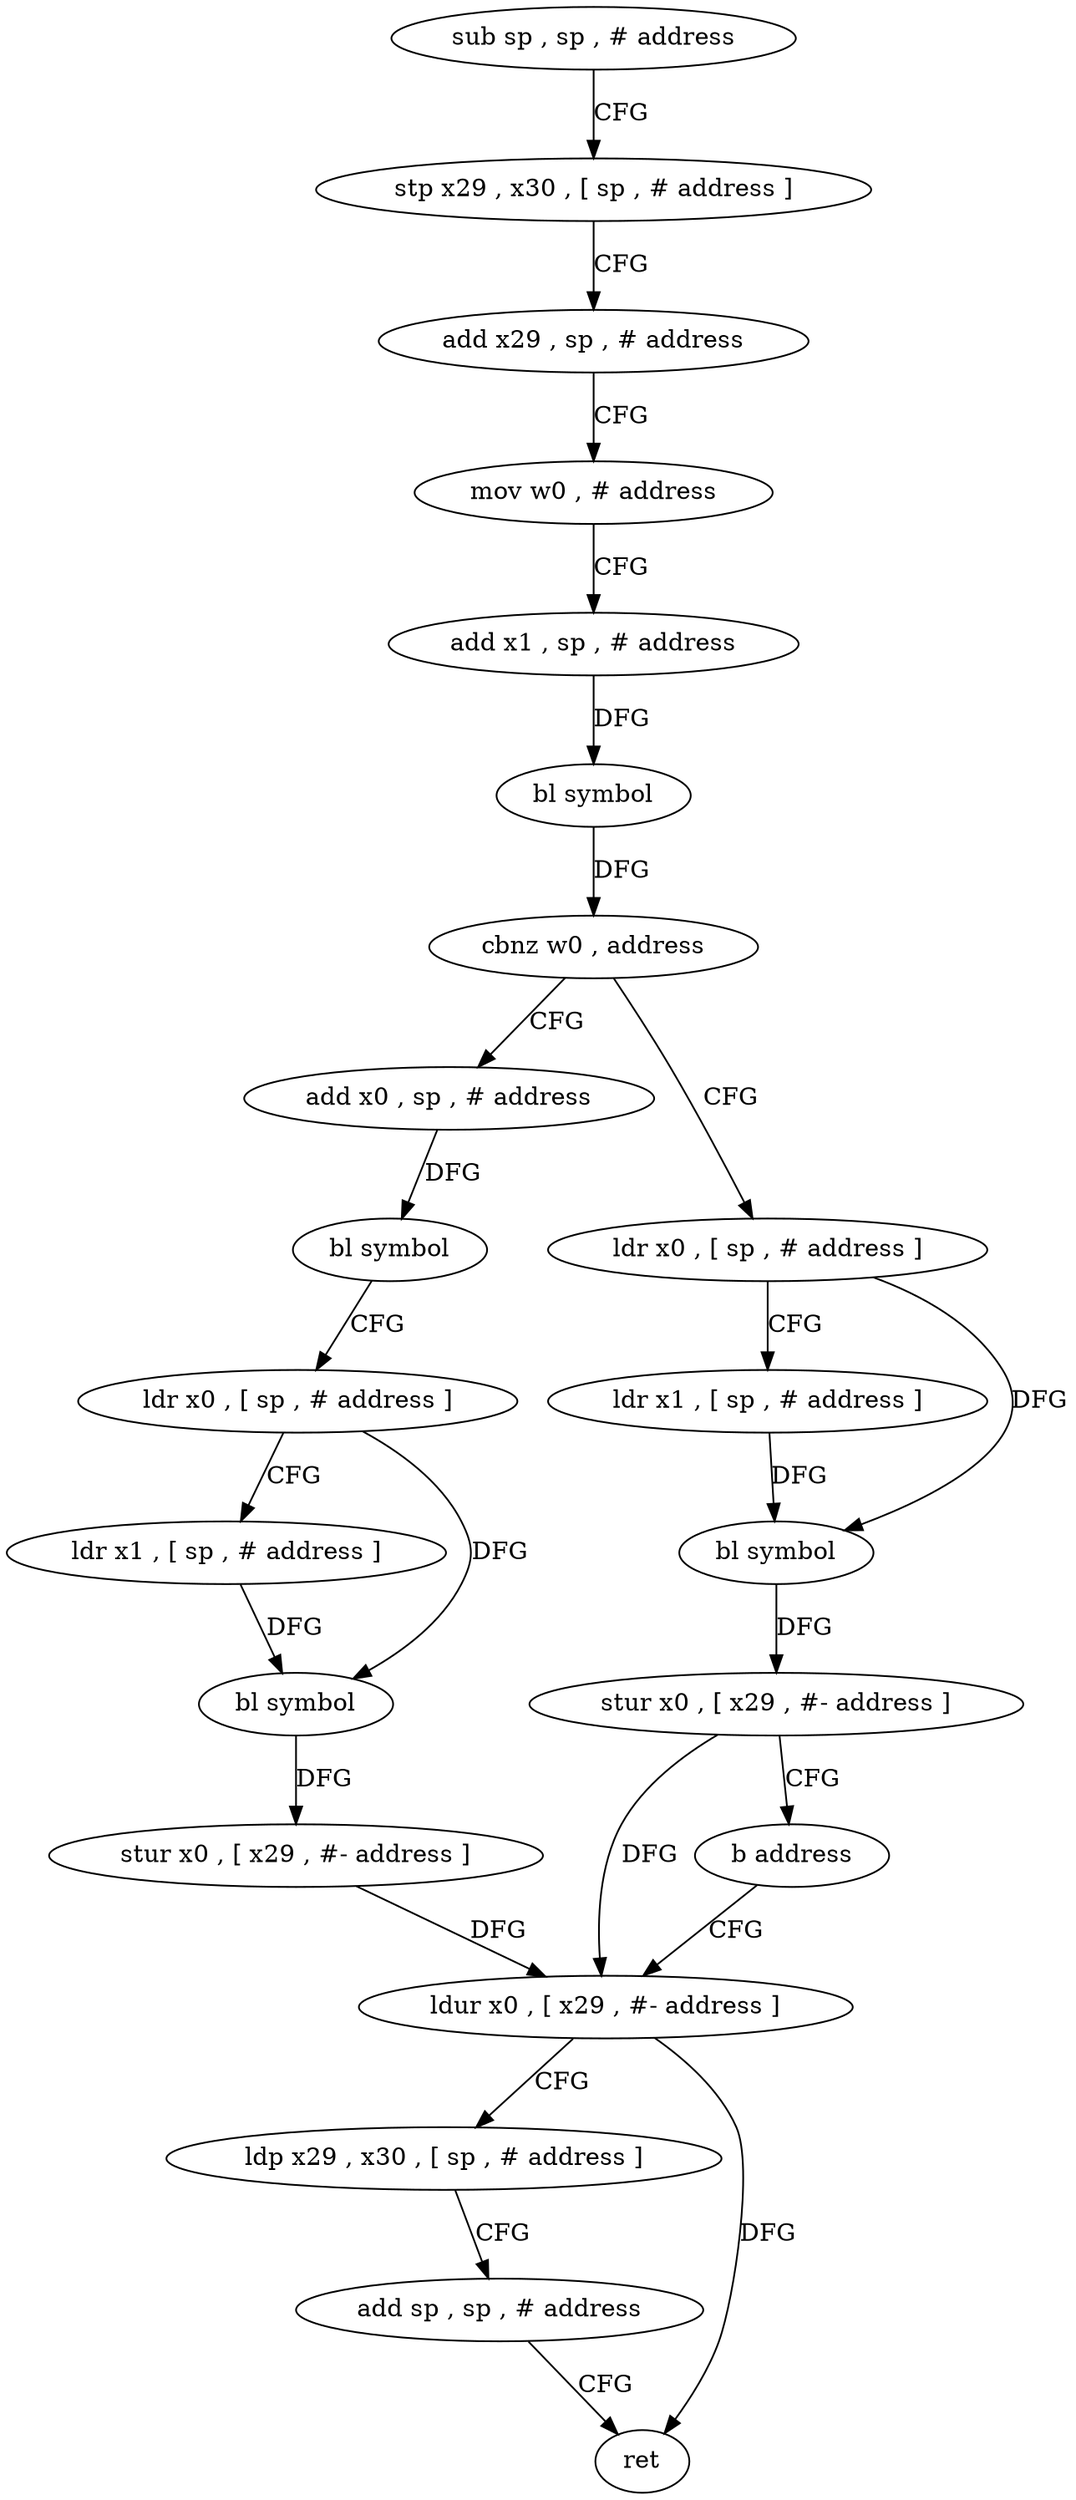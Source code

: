 digraph "func" {
"4253056" [label = "sub sp , sp , # address" ]
"4253060" [label = "stp x29 , x30 , [ sp , # address ]" ]
"4253064" [label = "add x29 , sp , # address" ]
"4253068" [label = "mov w0 , # address" ]
"4253072" [label = "add x1 , sp , # address" ]
"4253076" [label = "bl symbol" ]
"4253080" [label = "cbnz w0 , address" ]
"4253104" [label = "add x0 , sp , # address" ]
"4253084" [label = "ldr x0 , [ sp , # address ]" ]
"4253108" [label = "bl symbol" ]
"4253112" [label = "ldr x0 , [ sp , # address ]" ]
"4253116" [label = "ldr x1 , [ sp , # address ]" ]
"4253120" [label = "bl symbol" ]
"4253124" [label = "stur x0 , [ x29 , #- address ]" ]
"4253128" [label = "ldur x0 , [ x29 , #- address ]" ]
"4253088" [label = "ldr x1 , [ sp , # address ]" ]
"4253092" [label = "bl symbol" ]
"4253096" [label = "stur x0 , [ x29 , #- address ]" ]
"4253100" [label = "b address" ]
"4253132" [label = "ldp x29 , x30 , [ sp , # address ]" ]
"4253136" [label = "add sp , sp , # address" ]
"4253140" [label = "ret" ]
"4253056" -> "4253060" [ label = "CFG" ]
"4253060" -> "4253064" [ label = "CFG" ]
"4253064" -> "4253068" [ label = "CFG" ]
"4253068" -> "4253072" [ label = "CFG" ]
"4253072" -> "4253076" [ label = "DFG" ]
"4253076" -> "4253080" [ label = "DFG" ]
"4253080" -> "4253104" [ label = "CFG" ]
"4253080" -> "4253084" [ label = "CFG" ]
"4253104" -> "4253108" [ label = "DFG" ]
"4253084" -> "4253088" [ label = "CFG" ]
"4253084" -> "4253092" [ label = "DFG" ]
"4253108" -> "4253112" [ label = "CFG" ]
"4253112" -> "4253116" [ label = "CFG" ]
"4253112" -> "4253120" [ label = "DFG" ]
"4253116" -> "4253120" [ label = "DFG" ]
"4253120" -> "4253124" [ label = "DFG" ]
"4253124" -> "4253128" [ label = "DFG" ]
"4253128" -> "4253132" [ label = "CFG" ]
"4253128" -> "4253140" [ label = "DFG" ]
"4253088" -> "4253092" [ label = "DFG" ]
"4253092" -> "4253096" [ label = "DFG" ]
"4253096" -> "4253100" [ label = "CFG" ]
"4253096" -> "4253128" [ label = "DFG" ]
"4253100" -> "4253128" [ label = "CFG" ]
"4253132" -> "4253136" [ label = "CFG" ]
"4253136" -> "4253140" [ label = "CFG" ]
}
